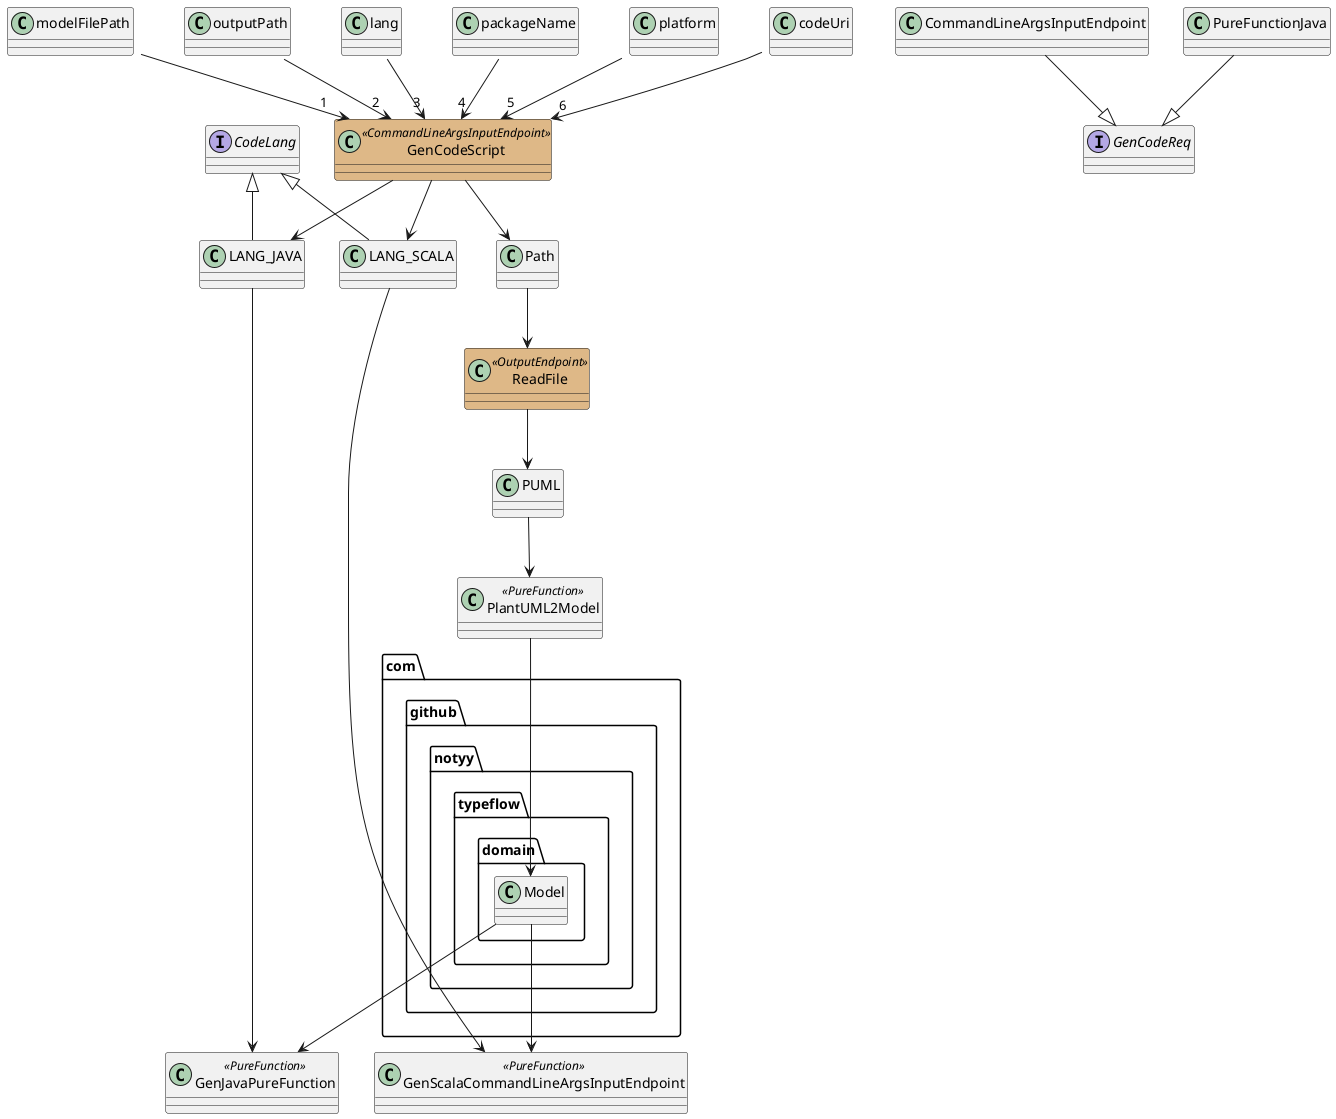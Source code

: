 @startuml
skinparam class {
	BackgroundColor<<CommandLineInputEndpoint>> BurlyWood
	BackgroundColor<<CommandLineArgsInputEndpoint>> BurlyWood
	BackgroundColor<<AliyunHttpInputEndpoint>> BurlyWood
	BackgroundColor<<OutputEndpoint>> BurlyWood
}

class GenCodeScript <<CommandLineArgsInputEndpoint>>
interface GenCodeReq
CommandLineArgsInputEndpoint --|> GenCodeReq
PureFunctionJava --|> GenCodeReq
class ReadFile <<OutputEndpoint>>
class PlantUML2Model <<PureFunction>>
interface CodeLang
CodeLang <|-- LANG_SCALA
CodeLang <|-- LANG_JAVA
class GenScalaCommandLineArgsInputEndpoint <<PureFunction>>
class GenJavaPureFunction <<PureFunction>>

modelFilePath::String --> "1" GenCodeScript
outputPath::String --> "2" GenCodeScript
lang::String --> "3" GenCodeScript
packageName::String --> "4" GenCodeScript
platform::String --> "5" GenCodeScript
codeUri::String --> "6" GenCodeScript
GenCodeScript --> Path
Path --> ReadFile
ReadFile --> PUML
PUML --> PlantUML2Model
PlantUML2Model --> com.github.notyy.typeflow.domain.Model
GenCodeScript --> LANG_SCALA
GenCodeScript --> LANG_JAVA
LANG_SCALA --> GenScalaCommandLineArgsInputEndpoint
com.github.notyy.typeflow.domain.Model --> GenScalaCommandLineArgsInputEndpoint
LANG_JAVA --> GenJavaPureFunction
com.github.notyy.typeflow.domain.Model --> GenJavaPureFunction

@enduml